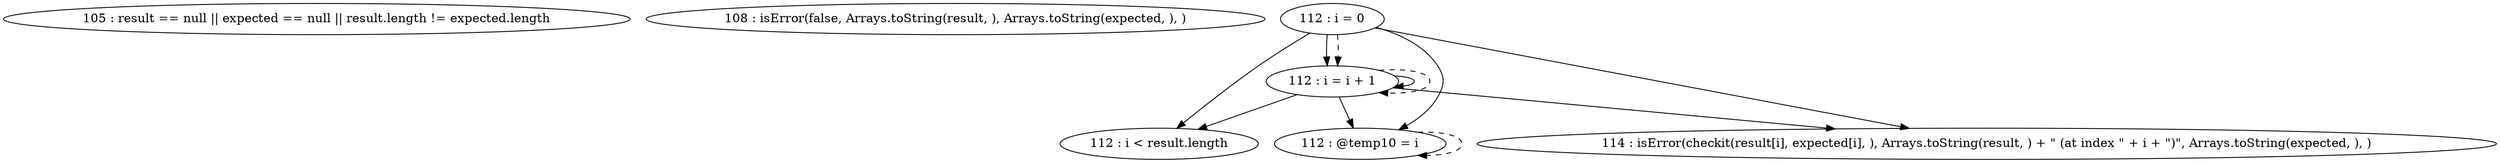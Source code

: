 digraph G {
"105 : result == null || expected == null || result.length != expected.length"
"108 : isError(false, Arrays.toString(result, ), Arrays.toString(expected, ), )"
"112 : i = 0"
"112 : i = 0" -> "112 : i < result.length"
"112 : i = 0" -> "112 : i = i + 1"
"112 : i = 0" -> "112 : @temp10 = i"
"112 : i = 0" -> "114 : isError(checkit(result[i], expected[i], ), Arrays.toString(result, ) + \" (at index \" + i + \")\", Arrays.toString(expected, ), )"
"112 : i = 0" -> "112 : i = i + 1" [style=dashed]
"112 : i < result.length"
"114 : isError(checkit(result[i], expected[i], ), Arrays.toString(result, ) + \" (at index \" + i + \")\", Arrays.toString(expected, ), )"
"112 : @temp10 = i"
"112 : @temp10 = i" -> "112 : @temp10 = i" [style=dashed]
"112 : i = i + 1"
"112 : i = i + 1" -> "112 : i < result.length"
"112 : i = i + 1" -> "112 : i = i + 1"
"112 : i = i + 1" -> "112 : @temp10 = i"
"112 : i = i + 1" -> "114 : isError(checkit(result[i], expected[i], ), Arrays.toString(result, ) + \" (at index \" + i + \")\", Arrays.toString(expected, ), )"
"112 : i = i + 1" -> "112 : i = i + 1" [style=dashed]
}